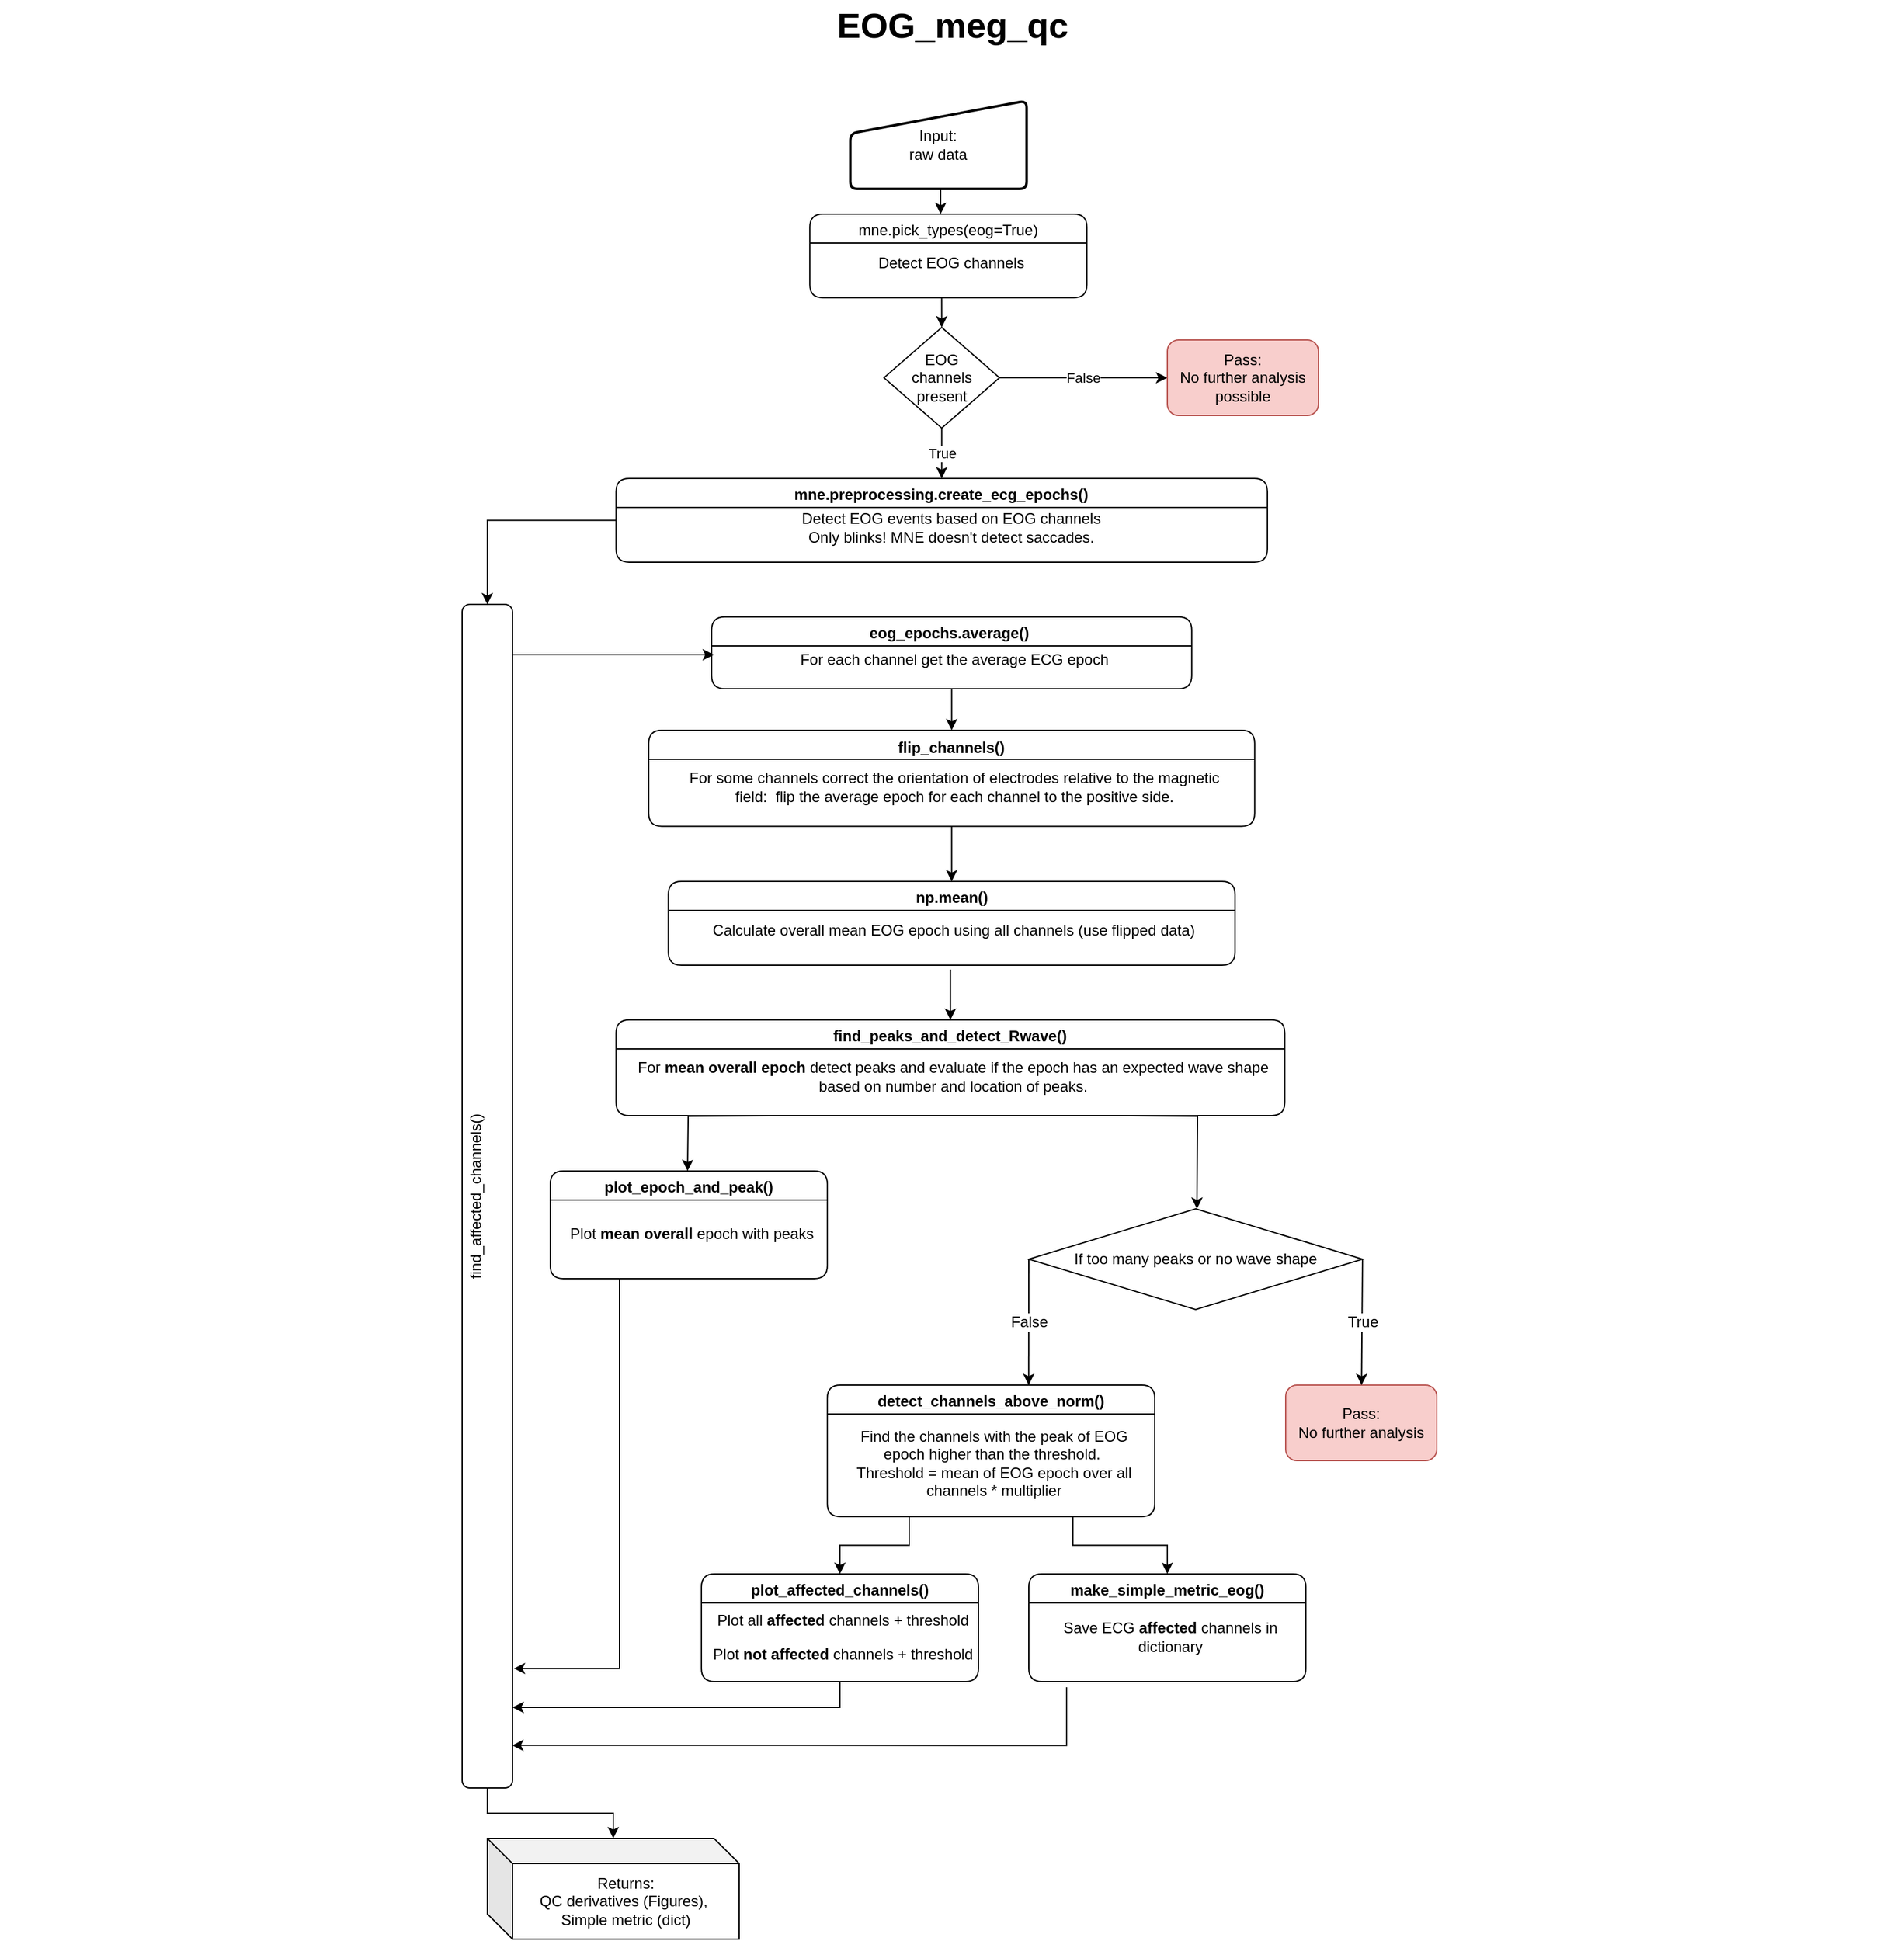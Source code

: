 <mxfile version="20.8.16" type="device"><diagram name="Page-1" id="929967ad-93f9-6ef4-fab6-5d389245f69c"><mxGraphModel dx="2874" dy="1614" grid="1" gridSize="10" guides="1" tooltips="1" connect="1" arrows="1" fold="1" page="0" pageScale="1.5" pageWidth="1169" pageHeight="826" background="none" math="0" shadow="0"><root><mxCell id="0" style=";html=1;"/><mxCell id="1" style=";html=1;" parent="0"/><mxCell id="1672d66443f91eb5-23" value="EOG_meg_qc" style="text;strokeColor=none;fillColor=none;html=1;fontSize=28;fontStyle=1;verticalAlign=middle;align=center;" parent="1" vertex="1"><mxGeometry x="-606.24" y="-130" width="1510" height="40" as="geometry"/></mxCell><mxCell id="Gvl9bRai7-kqaHlmQmii-20" style="edgeStyle=orthogonalEdgeStyle;rounded=0;orthogonalLoop=1;jettySize=auto;html=1;fontSize=12;" parent="1" source="6Z27xeJ7nZHoDezGtsFD-11" target="Xjonhm2-U0B-5GK59xYq-40" edge="1"><mxGeometry relative="1" as="geometry"/></mxCell><mxCell id="6Z27xeJ7nZHoDezGtsFD-11" value="&lt;font style=&quot;font-size: 12px;&quot;&gt;find_affected_channels()&lt;br style=&quot;&quot;&gt;&lt;/font&gt;&lt;font style=&quot;font-size: 18px;&quot;&gt;&lt;span style=&quot;color: rgb(121, 94, 38); font-size: 18px;&quot;&gt;&lt;br style=&quot;font-size: 18px;&quot;&gt;&lt;/span&gt;&lt;/font&gt;" style="rounded=1;whiteSpace=wrap;html=1;fontSize=18;horizontal=0;fontFamily=Helvetica;" parent="1" vertex="1"><mxGeometry x="-240" y="350" width="40" height="940" as="geometry"/></mxCell><mxCell id="zAq0UgccNl3Q0LSlkQsO-5" style="edgeStyle=orthogonalEdgeStyle;rounded=0;orthogonalLoop=1;jettySize=auto;html=1;exitX=0.5;exitY=1;exitDx=0;exitDy=0;entryX=0.472;entryY=0;entryDx=0;entryDy=0;entryPerimeter=0;fontFamily=Helvetica;fontColor=#000000;" parent="1" source="Xjonhm2-U0B-5GK59xYq-1" target="zAq0UgccNl3Q0LSlkQsO-3" edge="1"><mxGeometry relative="1" as="geometry"/></mxCell><mxCell id="Xjonhm2-U0B-5GK59xYq-1" value="Input:&lt;br&gt;raw data" style="html=1;strokeWidth=2;shape=manualInput;whiteSpace=wrap;rounded=1;size=26;arcSize=11;fontFamily=Helvetica;" parent="1" vertex="1"><mxGeometry x="68.27" y="-50" width="140" height="70" as="geometry"/></mxCell><mxCell id="Xjonhm2-U0B-5GK59xYq-2" value="" style="group" parent="1" vertex="1" connectable="0"><mxGeometry x="-117.75" y="250" width="527.75" height="70" as="geometry"/></mxCell><mxCell id="Xjonhm2-U0B-5GK59xYq-3" value="&lt;div style=&quot;font-size: 12px;&quot;&gt;&lt;font style=&quot;font-size: 12px;&quot;&gt;Detect EOG events&amp;nbsp;&lt;/font&gt;&lt;span style=&quot;background-color: initial;&quot;&gt;based on EOG channels&lt;/span&gt;&lt;/div&gt;&lt;div style=&quot;font-size: 12px;&quot;&gt;Only blinks! MNE doesn't detect saccades.&lt;/div&gt;" style="text;html=1;strokeColor=none;fillColor=default;align=center;verticalAlign=middle;whiteSpace=wrap;rounded=0;fontSize=18;spacingTop=5;spacing=0;spacingBottom=5;spacingLeft=10;spacingRight=5;container=0;" parent="Xjonhm2-U0B-5GK59xYq-2" vertex="1"><mxGeometry y="8.4" width="527.75" height="61.6" as="geometry"/></mxCell><mxCell id="Xjonhm2-U0B-5GK59xYq-4" value="&lt;div style=&quot;border-color: var(--border-color); line-height: 18px; font-size: 12px;&quot;&gt;&lt;font style=&quot;border-color: var(--border-color); font-size: 12px;&quot;&gt;mne.preprocessing.&lt;/font&gt;&lt;span style=&quot;background-color: initial;&quot;&gt;create_ecg_epochs()&lt;/span&gt;&lt;/div&gt;" style="swimlane;whiteSpace=wrap;html=1;fontSize=18;container=0;rounded=1;perimeterSpacing=0;fillColor=default;fillStyle=solid;swimlaneLine=1;startSize=23;" parent="Xjonhm2-U0B-5GK59xYq-2" vertex="1"><mxGeometry width="517.195" height="66.5" as="geometry"/></mxCell><mxCell id="Xjonhm2-U0B-5GK59xYq-5" value="" style="group" parent="1" vertex="1" connectable="0"><mxGeometry x="-41.87" y="360" width="381.25" height="60" as="geometry"/></mxCell><mxCell id="Xjonhm2-U0B-5GK59xYq-6" value="&lt;div style=&quot;font-size: 12px;&quot;&gt;&lt;p style=&quot;border-color: var(--border-color); text-align: left;&quot;&gt;For each channel get the average ECG epoch&lt;/p&gt;&lt;/div&gt;" style="text;html=1;strokeColor=none;fillColor=default;align=center;verticalAlign=middle;whiteSpace=wrap;rounded=0;fontSize=18;spacingTop=5;spacing=0;spacingBottom=5;spacingLeft=10;spacingRight=5;container=0;" parent="Xjonhm2-U0B-5GK59xYq-5" vertex="1"><mxGeometry y="7.2" width="381.25" height="52.8" as="geometry"/></mxCell><mxCell id="Xjonhm2-U0B-5GK59xYq-7" value="&lt;div style=&quot;border-color: var(--border-color); line-height: 18px; font-size: 12px;&quot;&gt;eog_epochs&lt;span style=&quot;border-color: var(--border-color); background-color: initial;&quot;&gt;.&lt;/span&gt;&lt;span style=&quot;border-color: var(--border-color); background-color: initial;&quot;&gt;average()&amp;nbsp;&lt;/span&gt;&lt;br&gt;&lt;/div&gt;" style="swimlane;whiteSpace=wrap;html=1;fontSize=18;container=0;rounded=1;perimeterSpacing=0;fillColor=default;fillStyle=solid;swimlaneLine=1;startSize=23;" parent="Xjonhm2-U0B-5GK59xYq-5" vertex="1"><mxGeometry width="381.25" height="57" as="geometry"/></mxCell><mxCell id="Xjonhm2-U0B-5GK59xYq-8" value="" style="group;fontSize=12;" parent="1" vertex="1" connectable="0"><mxGeometry x="-91.87" y="450" width="481.25" height="80" as="geometry"/></mxCell><mxCell id="Xjonhm2-U0B-5GK59xYq-9" value="&lt;p style=&quot;border-color: var(--border-color);&quot;&gt;For some channels correct the orientation of electrodes relative to the magnetic field:&amp;nbsp;&amp;nbsp;&lt;span style=&quot;background-color: initial;&quot;&gt;flip the average epoch for each channel&amp;nbsp;&lt;/span&gt;&lt;span style=&quot;background-color: initial;&quot;&gt;to the positive side.&lt;/span&gt;&lt;/p&gt;" style="text;html=1;strokeColor=none;fillColor=default;align=center;verticalAlign=middle;whiteSpace=wrap;rounded=0;fontSize=12;spacingTop=5;spacing=0;spacingBottom=5;spacingLeft=10;spacingRight=5;container=0;" parent="Xjonhm2-U0B-5GK59xYq-8" vertex="1"><mxGeometry y="9.143" width="481.25" height="70.857" as="geometry"/></mxCell><mxCell id="Xjonhm2-U0B-5GK59xYq-10" value="&lt;font style=&quot;font-size: 12px;&quot;&gt;flip_channels()&lt;/font&gt;" style="swimlane;whiteSpace=wrap;html=1;fontSize=18;container=0;rounded=1;perimeterSpacing=0;fillColor=default;fillStyle=solid;swimlaneLine=1;" parent="Xjonhm2-U0B-5GK59xYq-8" vertex="1"><mxGeometry width="481.25" height="76.19" as="geometry"/></mxCell><mxCell id="Xjonhm2-U0B-5GK59xYq-14" value="" style="group" parent="1" vertex="1" connectable="0"><mxGeometry x="-76.25" y="570" width="450" height="70" as="geometry"/></mxCell><mxCell id="Xjonhm2-U0B-5GK59xYq-15" value="&lt;div style=&quot;font-size: 12px;&quot;&gt;&lt;p style=&quot;border-color: var(--border-color); text-align: left;&quot;&gt;&lt;font style=&quot;border-color: var(--border-color); font-size: 12px; background-color: initial;&quot;&gt;Calculate overall mean EOG epoch using&lt;/font&gt;&amp;nbsp;all channels (use flipped data)&lt;br&gt;&lt;/p&gt;&lt;/div&gt;" style="text;html=1;strokeColor=none;fillColor=default;align=center;verticalAlign=middle;whiteSpace=wrap;rounded=0;fontSize=18;spacingTop=5;spacing=0;spacingBottom=5;spacingLeft=10;spacingRight=5;container=0;" parent="Xjonhm2-U0B-5GK59xYq-14" vertex="1"><mxGeometry x="-1" y="8.4" width="450.0" height="61.6" as="geometry"/></mxCell><mxCell id="Xjonhm2-U0B-5GK59xYq-16" value="&lt;div style=&quot;border-color: var(--border-color); line-height: 18px; font-size: 12px;&quot;&gt;np.mean(&lt;span style=&quot;border-color: var(--border-color);&quot;&gt;)&lt;/span&gt;&lt;br&gt;&lt;/div&gt;" style="swimlane;whiteSpace=wrap;html=1;fontSize=18;container=0;rounded=1;perimeterSpacing=0;fillColor=default;fillStyle=solid;swimlaneLine=1;startSize=23;" parent="Xjonhm2-U0B-5GK59xYq-14" vertex="1"><mxGeometry width="450.0" height="66.5" as="geometry"/></mxCell><mxCell id="Xjonhm2-U0B-5GK59xYq-17" value="" style="group" parent="1" vertex="1" connectable="0"><mxGeometry x="-117.75" y="680" width="531" height="80" as="geometry"/></mxCell><mxCell id="Xjonhm2-U0B-5GK59xYq-18" value="&lt;div style=&quot;font-size: 12px;&quot;&gt;&lt;p style=&quot;border-color: var(--border-color);&quot;&gt;&lt;font style=&quot;border-color: var(--border-color); font-size: 12px; background-color: initial;&quot;&gt;For&amp;nbsp;&lt;b style=&quot;border-color: var(--border-color);&quot;&gt;mean overall epoch&amp;nbsp;&lt;/b&gt;&lt;/font&gt;detect peaks and evaluate if the epoch has an expected wave shape based on number and location of peaks.&lt;br style=&quot;border-color: var(--border-color); font-size: 18px;&quot;&gt;&lt;/p&gt;&lt;/div&gt;" style="text;html=1;strokeColor=none;fillColor=default;align=center;verticalAlign=middle;whiteSpace=wrap;rounded=0;fontSize=18;spacingTop=5;spacing=0;spacingBottom=5;spacingLeft=10;spacingRight=5;container=0;" parent="Xjonhm2-U0B-5GK59xYq-17" vertex="1"><mxGeometry y="9.6" width="531" height="70.4" as="geometry"/></mxCell><mxCell id="Xjonhm2-U0B-5GK59xYq-19" value="&lt;div style=&quot;border-color: var(--border-color); line-height: 18px; font-size: 12px;&quot;&gt;find_peaks_and_detect_Rwave()&lt;br&gt;&lt;/div&gt;" style="swimlane;whiteSpace=wrap;html=1;fontSize=18;container=0;rounded=1;perimeterSpacing=0;fillColor=default;fillStyle=solid;swimlaneLine=1;startSize=23;" parent="Xjonhm2-U0B-5GK59xYq-17" vertex="1"><mxGeometry width="531" height="76" as="geometry"/></mxCell><mxCell id="Xjonhm2-U0B-5GK59xYq-20" value="" style="group" parent="1" vertex="1" connectable="0"><mxGeometry x="-50" y="1120" width="220" height="90" as="geometry"/></mxCell><mxCell id="Xjonhm2-U0B-5GK59xYq-21" value="&lt;div style=&quot;font-size: 12px;&quot;&gt;&lt;p style=&quot;border-color: var(--border-color);&quot;&gt;Plot all&lt;b&gt; affected&lt;/b&gt; channels + threshold&lt;/p&gt;&lt;p style=&quot;border-color: var(--border-color);&quot;&gt;Plot &lt;b&gt;not affected &lt;/b&gt;channels + threshold&lt;/p&gt;&lt;/div&gt;" style="text;html=1;strokeColor=none;fillColor=default;align=center;verticalAlign=middle;whiteSpace=wrap;rounded=0;fontSize=18;spacingTop=5;spacing=0;spacingBottom=5;spacingLeft=10;spacingRight=5;container=0;" parent="Xjonhm2-U0B-5GK59xYq-20" vertex="1"><mxGeometry y="10.8" width="220" height="79.2" as="geometry"/></mxCell><mxCell id="Xjonhm2-U0B-5GK59xYq-22" value="&lt;div style=&quot;border-color: var(--border-color); line-height: 18px; font-size: 12px;&quot;&gt;plot_affected_channels()&lt;br&gt;&lt;/div&gt;" style="swimlane;whiteSpace=wrap;html=1;fontSize=18;container=0;rounded=1;perimeterSpacing=0;fillColor=default;fillStyle=solid;swimlaneLine=1;startSize=23;" parent="Xjonhm2-U0B-5GK59xYq-20" vertex="1"><mxGeometry width="220" height="85.5" as="geometry"/></mxCell><mxCell id="Xjonhm2-U0B-5GK59xYq-23" value="" style="group" parent="1" vertex="1" connectable="0"><mxGeometry x="-170" y="800" width="220" height="90" as="geometry"/></mxCell><mxCell id="Xjonhm2-U0B-5GK59xYq-24" value="&lt;div style=&quot;font-size: 12px;&quot;&gt;&lt;p style=&quot;border-color: var(--border-color); text-align: left;&quot;&gt;Plot&amp;nbsp;&lt;b style=&quot;border-color: var(--border-color); text-align: center;&quot;&gt;mean overall&lt;/b&gt;&lt;span style=&quot;text-align: center;&quot;&gt;&amp;nbsp;epoch with peaks&lt;/span&gt;&lt;br&gt;&lt;/p&gt;&lt;/div&gt;" style="text;html=1;strokeColor=none;fillColor=default;align=center;verticalAlign=middle;whiteSpace=wrap;rounded=0;fontSize=18;spacingTop=5;spacing=0;spacingBottom=5;spacingLeft=10;spacingRight=5;container=0;" parent="Xjonhm2-U0B-5GK59xYq-23" vertex="1"><mxGeometry y="10.8" width="220" height="79.2" as="geometry"/></mxCell><mxCell id="Xjonhm2-U0B-5GK59xYq-25" value="&lt;div style=&quot;border-color: var(--border-color); line-height: 18px; font-size: 12px;&quot;&gt;plot_epoch_and_peak()&lt;br&gt;&lt;/div&gt;" style="swimlane;whiteSpace=wrap;html=1;fontSize=18;container=0;rounded=1;perimeterSpacing=0;fillColor=default;fillStyle=solid;swimlaneLine=1;startSize=23;" parent="Xjonhm2-U0B-5GK59xYq-23" vertex="1"><mxGeometry width="220" height="85.5" as="geometry"/></mxCell><mxCell id="Xjonhm2-U0B-5GK59xYq-26" value="If too many peaks or no wave shape" style="rhombus;whiteSpace=wrap;html=1;fontSize=12;" parent="1" vertex="1"><mxGeometry x="210" y="830" width="265" height="80" as="geometry"/></mxCell><mxCell id="Xjonhm2-U0B-5GK59xYq-27" value="Pass:&lt;br&gt;No further analysis" style="rounded=1;whiteSpace=wrap;html=1;fontSize=12;fillColor=#f8cecc;strokeColor=#b85450;" parent="1" vertex="1"><mxGeometry x="414" y="970" width="120" height="60" as="geometry"/></mxCell><mxCell id="Xjonhm2-U0B-5GK59xYq-30" value="" style="group" parent="1" vertex="1" connectable="0"><mxGeometry x="50" y="970" width="260" height="110" as="geometry"/></mxCell><mxCell id="Xjonhm2-U0B-5GK59xYq-31" value="&lt;div style=&quot;font-size: 12px;&quot;&gt;&lt;div style=&quot;border-color: var(--border-color);&quot;&gt;Find the channels with the&amp;nbsp;&lt;span style=&quot;border-color: var(--border-color); background-color: initial;&quot;&gt;peak&lt;/span&gt;&lt;span style=&quot;border-color: var(--border-color); background-color: initial;&quot;&gt;&amp;nbsp;of EOG epoch higher than the threshold.&amp;nbsp;&lt;/span&gt;&lt;/div&gt;&lt;div style=&quot;border-color: var(--border-color);&quot;&gt;&lt;span style=&quot;border-color: var(--border-color); background-color: initial;&quot;&gt;Threshold = mean of EOG epoch over all channels * multiplier&lt;/span&gt;&lt;/div&gt;&lt;/div&gt;" style="text;html=1;strokeColor=none;fillColor=default;align=center;verticalAlign=middle;whiteSpace=wrap;rounded=0;fontSize=18;spacingTop=5;spacing=0;spacingBottom=5;spacingLeft=10;spacingRight=5;container=0;" parent="Xjonhm2-U0B-5GK59xYq-30" vertex="1"><mxGeometry y="13.2" width="260.0" height="96.8" as="geometry"/></mxCell><mxCell id="Xjonhm2-U0B-5GK59xYq-32" value="&lt;div style=&quot;border-color: var(--border-color); line-height: 18px; font-size: 12px;&quot;&gt;detect_channels_above_norm()&lt;br&gt;&lt;/div&gt;" style="swimlane;whiteSpace=wrap;html=1;fontSize=18;container=0;rounded=1;perimeterSpacing=0;fillColor=default;fillStyle=solid;swimlaneLine=1;startSize=23;" parent="Xjonhm2-U0B-5GK59xYq-30" vertex="1"><mxGeometry width="260.0" height="104.5" as="geometry"/></mxCell><mxCell id="Xjonhm2-U0B-5GK59xYq-37" value="" style="group" parent="1" vertex="1" connectable="0"><mxGeometry x="210" y="1120" width="220" height="90" as="geometry"/></mxCell><mxCell id="Xjonhm2-U0B-5GK59xYq-38" value="&lt;div style=&quot;font-size: 12px;&quot;&gt;&lt;p style=&quot;border-color: var(--border-color);&quot;&gt;Save ECG&amp;nbsp;&lt;b&gt;affected&lt;/b&gt; channels in dictionary&lt;br&gt;&lt;/p&gt;&lt;/div&gt;" style="text;html=1;strokeColor=none;fillColor=default;align=center;verticalAlign=middle;whiteSpace=wrap;rounded=0;fontSize=18;spacingTop=5;spacing=0;spacingBottom=5;spacingLeft=10;spacingRight=5;container=0;" parent="Xjonhm2-U0B-5GK59xYq-37" vertex="1"><mxGeometry y="10.8" width="220" height="79.2" as="geometry"/></mxCell><mxCell id="Xjonhm2-U0B-5GK59xYq-39" value="&lt;div style=&quot;border-color: var(--border-color); line-height: 18px; font-size: 12px;&quot;&gt;make_simple_metric_eog()&lt;br&gt;&lt;/div&gt;" style="swimlane;whiteSpace=wrap;html=1;fontSize=18;container=0;rounded=1;perimeterSpacing=0;fillColor=default;fillStyle=solid;swimlaneLine=1;startSize=23;" parent="Xjonhm2-U0B-5GK59xYq-37" vertex="1"><mxGeometry width="220" height="85.5" as="geometry"/></mxCell><mxCell id="Xjonhm2-U0B-5GK59xYq-40" value="&lt;div style=&quot;border-color: var(--border-color);&quot;&gt;Returns:&lt;/div&gt;&lt;div style=&quot;border-color: var(--border-color);&quot;&gt;QC derivatives (Figures),&amp;nbsp;&lt;/div&gt;&lt;div style=&quot;border-color: var(--border-color);&quot;&gt;Simple metric (dict)&lt;/div&gt;" style="shape=cube;whiteSpace=wrap;html=1;boundedLbl=1;backgroundOutline=1;darkOpacity=0.05;darkOpacity2=0.1;" parent="1" vertex="1"><mxGeometry x="-220" y="1330" width="200" height="80" as="geometry"/></mxCell><mxCell id="Xjonhm2-U0B-5GK59xYq-54" style="edgeStyle=orthogonalEdgeStyle;rounded=0;orthogonalLoop=1;jettySize=auto;html=1;exitX=0.5;exitY=1;exitDx=0;exitDy=0;entryX=0.5;entryY=0;entryDx=0;entryDy=0;fontSize=12;" parent="1" source="Xjonhm2-U0B-5GK59xYq-7" target="Xjonhm2-U0B-5GK59xYq-10" edge="1"><mxGeometry relative="1" as="geometry"/></mxCell><mxCell id="Xjonhm2-U0B-5GK59xYq-55" style="edgeStyle=orthogonalEdgeStyle;rounded=0;orthogonalLoop=1;jettySize=auto;html=1;exitX=0.5;exitY=1;exitDx=0;exitDy=0;entryX=0.5;entryY=0;entryDx=0;entryDy=0;fontSize=12;" parent="1" source="Xjonhm2-U0B-5GK59xYq-10" target="Xjonhm2-U0B-5GK59xYq-16" edge="1"><mxGeometry relative="1" as="geometry"/></mxCell><mxCell id="Xjonhm2-U0B-5GK59xYq-56" style="edgeStyle=orthogonalEdgeStyle;rounded=0;orthogonalLoop=1;jettySize=auto;html=1;exitX=0.5;exitY=1;exitDx=0;exitDy=0;entryX=0.5;entryY=0;entryDx=0;entryDy=0;fontSize=12;" parent="1" source="Xjonhm2-U0B-5GK59xYq-15" target="Xjonhm2-U0B-5GK59xYq-19" edge="1"><mxGeometry relative="1" as="geometry"/></mxCell><mxCell id="Xjonhm2-U0B-5GK59xYq-57" style="edgeStyle=orthogonalEdgeStyle;rounded=0;orthogonalLoop=1;jettySize=auto;html=1;exitX=0.25;exitY=1;exitDx=0;exitDy=0;entryX=0.5;entryY=0;entryDx=0;entryDy=0;fontSize=12;" parent="1" source="Xjonhm2-U0B-5GK59xYq-32" target="Xjonhm2-U0B-5GK59xYq-22" edge="1"><mxGeometry relative="1" as="geometry"/></mxCell><mxCell id="Xjonhm2-U0B-5GK59xYq-58" style="edgeStyle=orthogonalEdgeStyle;rounded=0;orthogonalLoop=1;jettySize=auto;html=1;exitX=0.75;exitY=1;exitDx=0;exitDy=0;fontSize=12;" parent="1" source="Xjonhm2-U0B-5GK59xYq-32" target="Xjonhm2-U0B-5GK59xYq-39" edge="1"><mxGeometry relative="1" as="geometry"/></mxCell><mxCell id="Gvl9bRai7-kqaHlmQmii-4" style="edgeStyle=orthogonalEdgeStyle;rounded=0;orthogonalLoop=1;jettySize=auto;html=1;entryX=0.5;entryY=0;entryDx=0;entryDy=0;fontSize=12;" parent="1" source="Xjonhm2-U0B-5GK59xYq-4" target="6Z27xeJ7nZHoDezGtsFD-11" edge="1"><mxGeometry relative="1" as="geometry"/></mxCell><mxCell id="Gvl9bRai7-kqaHlmQmii-7" value="" style="endArrow=classic;html=1;rounded=0;fontSize=12;" parent="1" edge="1"><mxGeometry width="50" height="50" relative="1" as="geometry"><mxPoint x="-200" y="390" as="sourcePoint"/><mxPoint x="-40" y="390" as="targetPoint"/></mxGeometry></mxCell><mxCell id="Gvl9bRai7-kqaHlmQmii-10" style="edgeStyle=orthogonalEdgeStyle;rounded=0;orthogonalLoop=1;jettySize=auto;html=1;fontSize=12;exitX=0.5;exitY=1;exitDx=0;exitDy=0;" parent="1" source="Xjonhm2-U0B-5GK59xYq-22" target="6Z27xeJ7nZHoDezGtsFD-11" edge="1"><mxGeometry relative="1" as="geometry"><Array as="points"><mxPoint x="60" y="1226"/></Array></mxGeometry></mxCell><mxCell id="Gvl9bRai7-kqaHlmQmii-11" style="edgeStyle=orthogonalEdgeStyle;rounded=0;orthogonalLoop=1;jettySize=auto;html=1;entryX=0.992;entryY=0.964;entryDx=0;entryDy=0;entryPerimeter=0;fontSize=12;" parent="1" source="Xjonhm2-U0B-5GK59xYq-38" target="6Z27xeJ7nZHoDezGtsFD-11" edge="1"><mxGeometry relative="1" as="geometry"><Array as="points"><mxPoint x="240" y="1256"/></Array></mxGeometry></mxCell><mxCell id="Gvl9bRai7-kqaHlmQmii-12" value="" style="endArrow=classic;html=1;rounded=0;fontSize=12;exitX=0;exitY=0.5;exitDx=0;exitDy=0;entryX=0.615;entryY=0;entryDx=0;entryDy=0;entryPerimeter=0;" parent="1" source="Xjonhm2-U0B-5GK59xYq-26" target="Xjonhm2-U0B-5GK59xYq-32" edge="1"><mxGeometry relative="1" as="geometry"><mxPoint x="100" y="1020" as="sourcePoint"/><mxPoint x="200" y="1020" as="targetPoint"/></mxGeometry></mxCell><mxCell id="Gvl9bRai7-kqaHlmQmii-13" value="False" style="edgeLabel;resizable=0;html=1;align=center;verticalAlign=middle;fontSize=12;" parent="Gvl9bRai7-kqaHlmQmii-12" connectable="0" vertex="1"><mxGeometry relative="1" as="geometry"/></mxCell><mxCell id="Gvl9bRai7-kqaHlmQmii-15" value="" style="endArrow=classic;html=1;rounded=0;fontSize=12;exitX=1;exitY=0.5;exitDx=0;exitDy=0;" parent="1" source="Xjonhm2-U0B-5GK59xYq-26" target="Xjonhm2-U0B-5GK59xYq-27" edge="1"><mxGeometry relative="1" as="geometry"><mxPoint x="100" y="1120" as="sourcePoint"/><mxPoint x="200" y="1120" as="targetPoint"/></mxGeometry></mxCell><mxCell id="Gvl9bRai7-kqaHlmQmii-16" value="True" style="edgeLabel;resizable=0;html=1;align=center;verticalAlign=middle;fontSize=12;" parent="Gvl9bRai7-kqaHlmQmii-15" connectable="0" vertex="1"><mxGeometry relative="1" as="geometry"/></mxCell><mxCell id="Gvl9bRai7-kqaHlmQmii-17" style="edgeStyle=orthogonalEdgeStyle;rounded=0;orthogonalLoop=1;jettySize=auto;html=1;exitX=0.75;exitY=1;exitDx=0;exitDy=0;entryX=0.5;entryY=0;entryDx=0;entryDy=0;fontSize=12;" parent="1" edge="1"><mxGeometry relative="1" as="geometry"><mxPoint x="281.5" y="756" as="sourcePoint"/><mxPoint x="343.5" y="830" as="targetPoint"/></mxGeometry></mxCell><mxCell id="Gvl9bRai7-kqaHlmQmii-18" style="edgeStyle=orthogonalEdgeStyle;rounded=0;orthogonalLoop=1;jettySize=auto;html=1;exitX=0.25;exitY=1;exitDx=0;exitDy=0;entryX=0.5;entryY=0;entryDx=0;entryDy=0;fontSize=12;" parent="1" edge="1"><mxGeometry relative="1" as="geometry"><mxPoint x="14" y="756" as="sourcePoint"/><mxPoint x="-61" y="800" as="targetPoint"/></mxGeometry></mxCell><mxCell id="Gvl9bRai7-kqaHlmQmii-19" style="edgeStyle=orthogonalEdgeStyle;rounded=0;orthogonalLoop=1;jettySize=auto;html=1;exitX=0.25;exitY=1;exitDx=0;exitDy=0;entryX=1.025;entryY=0.899;entryDx=0;entryDy=0;entryPerimeter=0;fontSize=12;" parent="1" source="Xjonhm2-U0B-5GK59xYq-25" target="6Z27xeJ7nZHoDezGtsFD-11" edge="1"><mxGeometry relative="1" as="geometry"><Array as="points"><mxPoint x="-115" y="1195"/></Array></mxGeometry></mxCell><mxCell id="zAq0UgccNl3Q0LSlkQsO-1" value="" style="group" parent="1" vertex="1" connectable="0"><mxGeometry x="36.12" y="40" width="220" height="70" as="geometry"/></mxCell><mxCell id="zAq0UgccNl3Q0LSlkQsO-2" value="&lt;div style=&quot;font-size: 12px;&quot;&gt;&lt;p style=&quot;border-color: var(--border-color); text-align: left;&quot;&gt;Detect EOG channels&lt;/p&gt;&lt;/div&gt;" style="text;html=1;strokeColor=none;fillColor=default;align=center;verticalAlign=middle;whiteSpace=wrap;rounded=0;fontSize=18;spacingTop=5;spacing=0;spacingBottom=5;spacingLeft=10;spacingRight=5;container=0;" parent="zAq0UgccNl3Q0LSlkQsO-1" vertex="1"><mxGeometry y="8.4" width="220" height="61.6" as="geometry"/></mxCell><mxCell id="zAq0UgccNl3Q0LSlkQsO-3" value="&lt;div style=&quot;border-color: var(--border-color); line-height: 18px; font-size: 12px;&quot;&gt;&lt;p style=&quot;font-weight: normal; line-height: 18px;&quot;&gt;mne.pick_types(eog=True)&lt;/p&gt;&lt;/div&gt;" style="swimlane;whiteSpace=wrap;html=1;fontSize=18;container=0;rounded=1;perimeterSpacing=0;fillColor=default;fillStyle=solid;swimlaneLine=1;startSize=23;" parent="zAq0UgccNl3Q0LSlkQsO-1" vertex="1"><mxGeometry width="220" height="66.5" as="geometry"/></mxCell><mxCell id="zAq0UgccNl3Q0LSlkQsO-4" value="EOG &lt;br&gt;channels present" style="rhombus;whiteSpace=wrap;html=1;fontFamily=Helvetica;fontColor=#000000;" parent="1" vertex="1"><mxGeometry x="94.98" y="130" width="91.73" height="80" as="geometry"/></mxCell><mxCell id="zAq0UgccNl3Q0LSlkQsO-6" style="edgeStyle=orthogonalEdgeStyle;rounded=0;orthogonalLoop=1;jettySize=auto;html=1;exitX=0.5;exitY=1;exitDx=0;exitDy=0;entryX=0.5;entryY=0;entryDx=0;entryDy=0;fontFamily=Helvetica;fontColor=#000000;" parent="1" source="zAq0UgccNl3Q0LSlkQsO-3" target="zAq0UgccNl3Q0LSlkQsO-4" edge="1"><mxGeometry relative="1" as="geometry"/></mxCell><mxCell id="zAq0UgccNl3Q0LSlkQsO-7" value="" style="endArrow=classic;html=1;rounded=0;fontFamily=Helvetica;fontColor=#000000;exitX=0.5;exitY=1;exitDx=0;exitDy=0;entryX=0.5;entryY=0;entryDx=0;entryDy=0;" parent="1" source="zAq0UgccNl3Q0LSlkQsO-4" target="Xjonhm2-U0B-5GK59xYq-4" edge="1"><mxGeometry relative="1" as="geometry"><mxPoint x="300" y="350" as="sourcePoint"/><mxPoint x="400" y="350" as="targetPoint"/><Array as="points"/></mxGeometry></mxCell><mxCell id="zAq0UgccNl3Q0LSlkQsO-8" value="True" style="edgeLabel;resizable=0;html=1;align=center;verticalAlign=middle;fontFamily=Helvetica;fontColor=#000000;" parent="zAq0UgccNl3Q0LSlkQsO-7" connectable="0" vertex="1"><mxGeometry relative="1" as="geometry"/></mxCell><mxCell id="W2ecVQ3ottxCxmChgsiQ-1" value="" style="endArrow=classic;html=1;rounded=0;exitX=1;exitY=0.5;exitDx=0;exitDy=0;" edge="1" parent="1" source="zAq0UgccNl3Q0LSlkQsO-4"><mxGeometry relative="1" as="geometry"><mxPoint x="250" y="280" as="sourcePoint"/><mxPoint x="320" y="170" as="targetPoint"/></mxGeometry></mxCell><mxCell id="W2ecVQ3ottxCxmChgsiQ-2" value="False" style="edgeLabel;resizable=0;html=1;align=center;verticalAlign=middle;" connectable="0" vertex="1" parent="W2ecVQ3ottxCxmChgsiQ-1"><mxGeometry relative="1" as="geometry"/></mxCell><mxCell id="W2ecVQ3ottxCxmChgsiQ-3" value="Pass:&lt;br&gt;No further analysis possible" style="rounded=1;whiteSpace=wrap;html=1;fontSize=12;fillColor=#f8cecc;strokeColor=#b85450;" vertex="1" parent="1"><mxGeometry x="320" y="140" width="120" height="60" as="geometry"/></mxCell></root></mxGraphModel></diagram></mxfile>